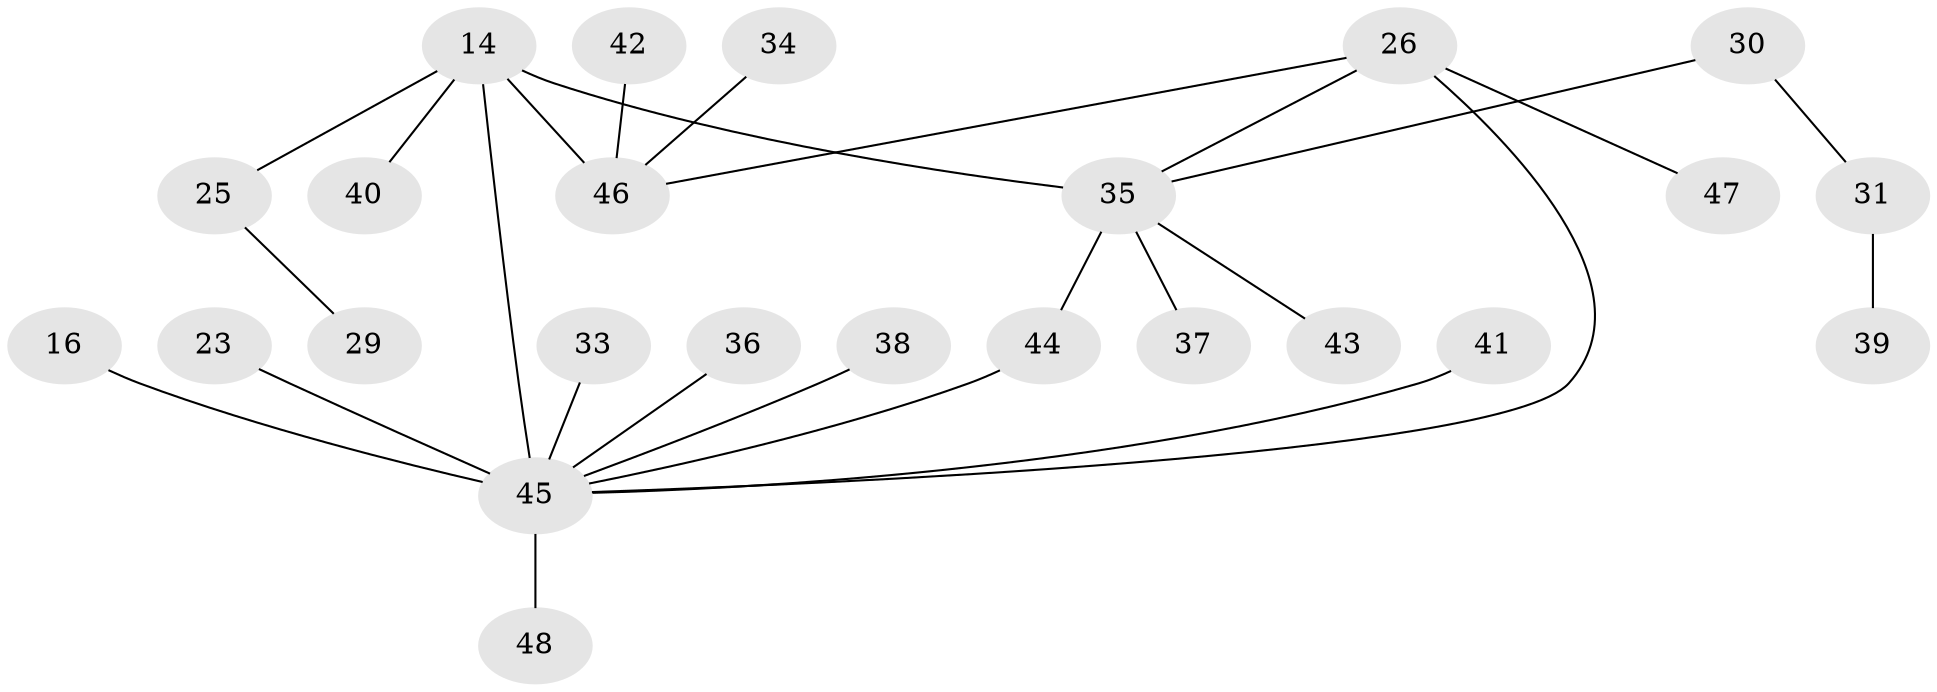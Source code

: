 // original degree distribution, {4: 0.041666666666666664, 5: 0.0625, 6: 0.0625, 2: 0.16666666666666666, 12: 0.020833333333333332, 3: 0.14583333333333334, 1: 0.5}
// Generated by graph-tools (version 1.1) at 2025/54/03/09/25 04:54:10]
// undirected, 24 vertices, 26 edges
graph export_dot {
graph [start="1"]
  node [color=gray90,style=filled];
  14 [super="+1+2+9"];
  16 [super="+7"];
  23;
  25 [super="+22"];
  26 [super="+17"];
  29;
  30;
  31;
  33;
  34;
  35 [super="+24+28+10"];
  36;
  37;
  38;
  39;
  40;
  41;
  42;
  43;
  44 [super="+27"];
  45 [super="+32+8"];
  46 [super="+4"];
  47;
  48;
  14 -- 46 [weight=3];
  14 -- 40;
  14 -- 45 [weight=4];
  14 -- 25;
  14 -- 35 [weight=3];
  16 -- 45;
  23 -- 45;
  25 -- 29;
  26 -- 45;
  26 -- 46;
  26 -- 47;
  26 -- 35;
  30 -- 31;
  30 -- 35;
  31 -- 39;
  33 -- 45;
  34 -- 46;
  35 -- 43;
  35 -- 37;
  35 -- 44;
  36 -- 45;
  38 -- 45;
  41 -- 45;
  42 -- 46;
  44 -- 45;
  45 -- 48;
}
